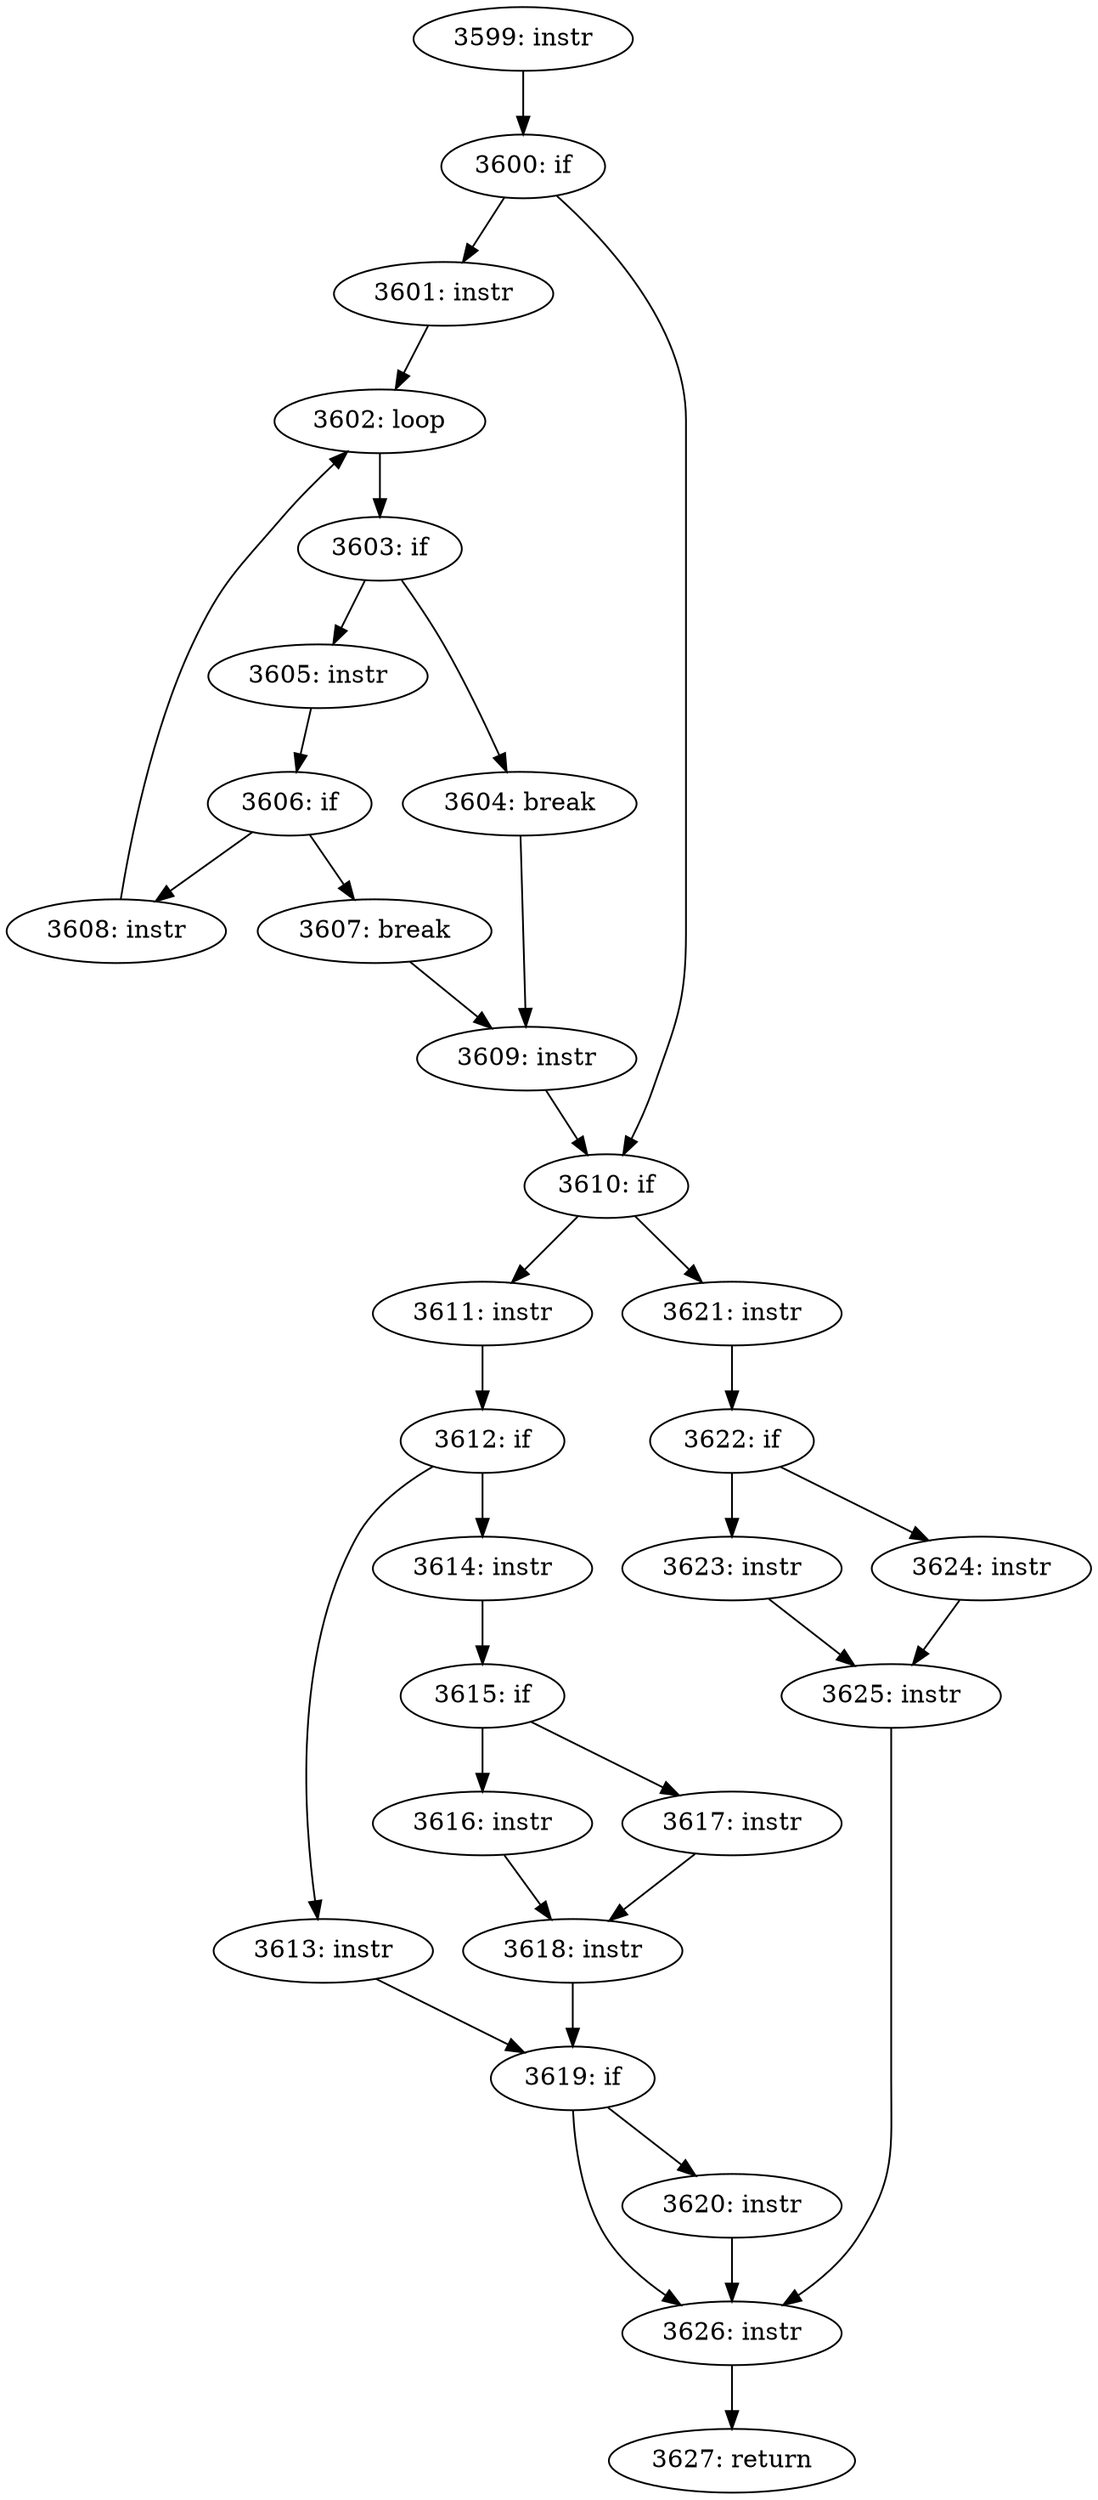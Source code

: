 digraph CFG_tcp_undo_cwnd_reduction {
3599 [label="3599: instr"]
	3599 -> 3600
3600 [label="3600: if"]
	3600 -> 3601
	3600 -> 3610
3601 [label="3601: instr"]
	3601 -> 3602
3602 [label="3602: loop"]
	3602 -> 3603
3603 [label="3603: if"]
	3603 -> 3605
	3603 -> 3604
3604 [label="3604: break"]
	3604 -> 3609
3605 [label="3605: instr"]
	3605 -> 3606
3606 [label="3606: if"]
	3606 -> 3607
	3606 -> 3608
3607 [label="3607: break"]
	3607 -> 3609
3608 [label="3608: instr"]
	3608 -> 3602
3609 [label="3609: instr"]
	3609 -> 3610
3610 [label="3610: if"]
	3610 -> 3611
	3610 -> 3621
3611 [label="3611: instr"]
	3611 -> 3612
3612 [label="3612: if"]
	3612 -> 3613
	3612 -> 3614
3613 [label="3613: instr"]
	3613 -> 3619
3614 [label="3614: instr"]
	3614 -> 3615
3615 [label="3615: if"]
	3615 -> 3616
	3615 -> 3617
3616 [label="3616: instr"]
	3616 -> 3618
3617 [label="3617: instr"]
	3617 -> 3618
3618 [label="3618: instr"]
	3618 -> 3619
3619 [label="3619: if"]
	3619 -> 3620
	3619 -> 3626
3620 [label="3620: instr"]
	3620 -> 3626
3621 [label="3621: instr"]
	3621 -> 3622
3622 [label="3622: if"]
	3622 -> 3623
	3622 -> 3624
3623 [label="3623: instr"]
	3623 -> 3625
3624 [label="3624: instr"]
	3624 -> 3625
3625 [label="3625: instr"]
	3625 -> 3626
3626 [label="3626: instr"]
	3626 -> 3627
3627 [label="3627: return"]
	
}
